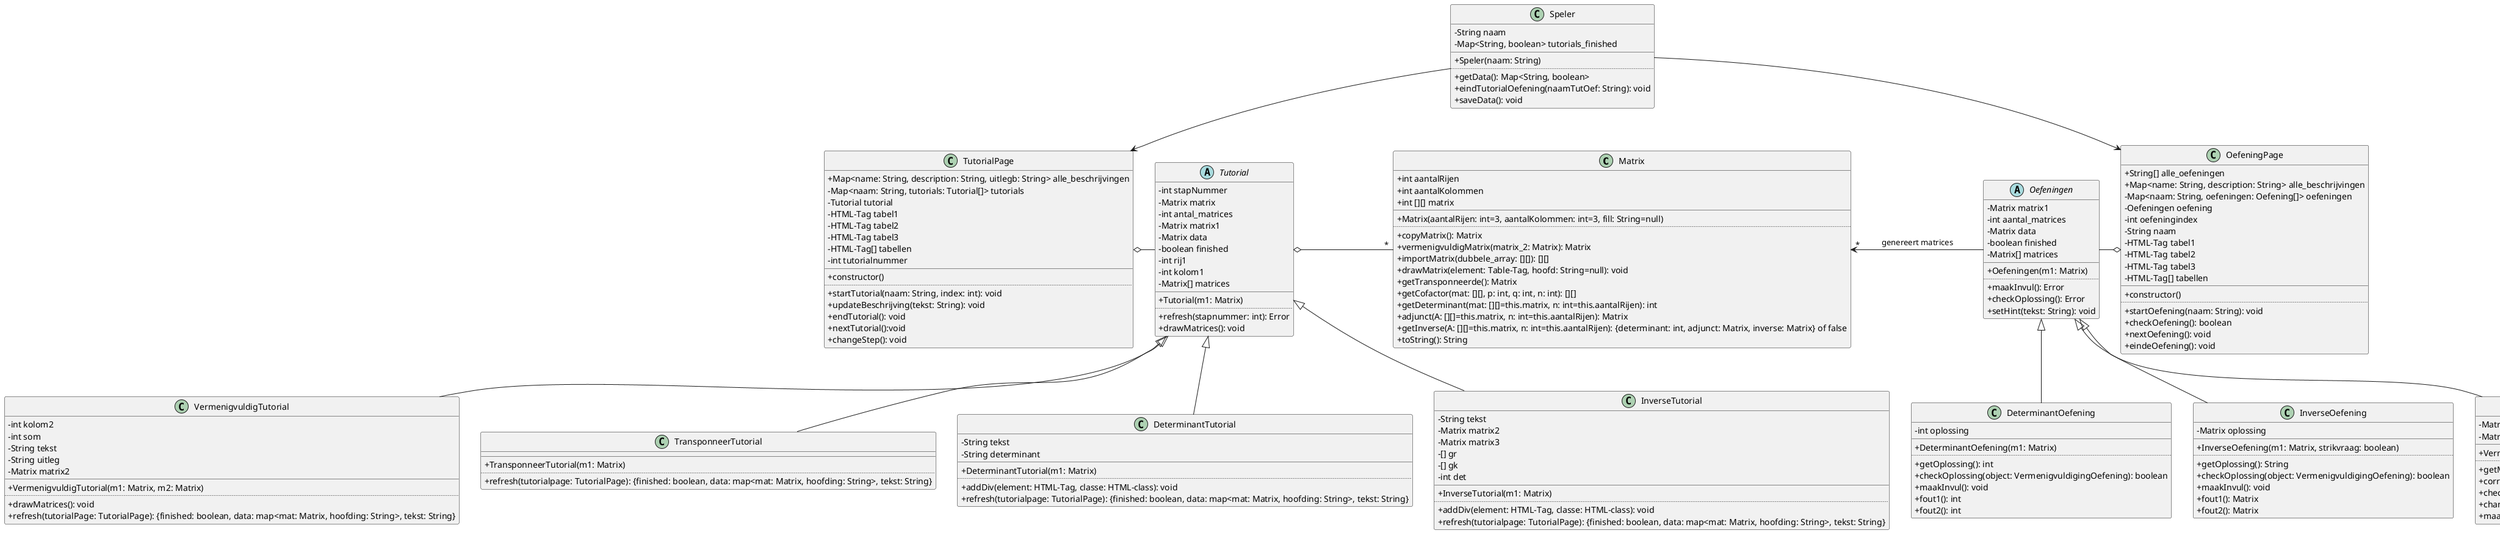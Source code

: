 


@startuml Matrix_Project
skinparam ClassAttributeIconSize 0 


class Matrix{
    + int aantalRijen
    + int aantalKolommen
    + int [][] matrix
    __
    + Matrix(aantalRijen: int=3, aantalKolommen: int=3, fill: String=null)
    ..
    + copyMatrix(): Matrix
    + vermenigvuldigMatrix(matrix_2: Matrix): Matrix
    + importMatrix(dubbele_array: [][]): [][]
    + drawMatrix(element: Table-Tag, hoofd: String=null): void
    + getTransponneerde(): Matrix
    + getCofactor(mat: [][], p: int, q: int, n: int): [][]
    + getDeterminant(mat: [][]=this.matrix, n: int=this.aantalRijen): int
    + adjunct(A: [][]=this.matrix, n: int=this.aantalRijen): Matrix
    + getInverse(A: [][]=this.matrix, n: int=this.aantalRijen): {determinant: int, adjunct: Matrix, inverse: Matrix} of false
    + toString(): String
}

class TutorialPage{
    + Map<name: String, description: String, uitlegb: String> alle_beschrijvingen
    - Map<naam: String, tutorials: Tutorial[]> tutorials
    - Tutorial tutorial
    - HTML-Tag tabel1
    - HTML-Tag tabel2
    - HTML-Tag tabel3
    - HTML-Tag[] tabellen
    - int tutorialnummer
    __
    + constructor()
    ..
    + startTutorial(naam: String, index: int): void
    + updateBeschrijving(tekst: String): void
    + endTutorial(): void
    + nextTutorial():void
    + changeStep(): void
}

class OefeningPage{
    + String[] alle_oefeningen
    + Map<name: String, description: String> alle_beschrijvingen
    - Map<naam: String, oefeningen: Oefening[]> oefeningen
    - Oefeningen oefening
    - int oefeningindex
    - String naam
    - HTML-Tag tabel1
    - HTML-Tag tabel2
    - HTML-Tag tabel3
    - HTML-Tag[] tabellen
    __
    + constructor()
    ..
    + startOefening(naam: String): void
    + checkOefening(): boolean
    + nextOefening(): void
    + eindeOefening(): void
}


abstract class Tutorial{
    - int stapNummer
    - Matrix matrix
    - int antal_matrices
    - Matrix matrix1
    - Matrix data
    - boolean finished
    - int rij1
    - int kolom1
    - Matrix[] matrices
    __
    + Tutorial(m1: Matrix)
    ..
    + refresh(stapnummer: int): Error
    + drawMatrices(): void
}

class VermenigvuldigTutorial{
    - int kolom2
    - int som
    - String tekst
    - String uitleg
    - Matrix matrix2
    __
    + VermenigvuldigTutorial(m1: Matrix, m2: Matrix)
    ..
    + drawMatrices(): void
    + refresh(tutorialPage: TutorialPage): {finished: boolean, data: map<mat: Matrix, hoofding: String>, tekst: String}
}

class TransponneerTutorial{
    __
    + TransponneerTutorial(m1: Matrix)
    ..
    + refresh(tutorialpage: TutorialPage): {finished: boolean, data: map<mat: Matrix, hoofding: String>, tekst: String}
}

class DeterminantTutorial{
    - String tekst
    - String determinant
    __
    + DeterminantTutorial(m1: Matrix)
    ..
    + addDiv(element: HTML-Tag, classe: HTML-class): void
    + refresh(tutorialpage: TutorialPage): {finished: boolean, data: map<mat: Matrix, hoofding: String>, tekst: String}
}

class InverseTutorial{
    - String tekst
    - Matrix matrix2
    - Matrix matrix3
    - [] gr
    - [] gk
    - int det
    __
    + InverseTutorial(m1: Matrix)
    ..
    + addDiv(element: HTML-Tag, classe: HTML-class): void
    + refresh(tutorialpage: TutorialPage): {finished: boolean, data: map<mat: Matrix, hoofding: String>, tekst: String}
}


abstract class Oefeningen{
    - Matrix matrix1
    - int aantal_matrices
    - Matrix data
    - boolean finished
    - Matrix[] matrices
    __
    + Oefeningen(m1: Matrix)
    ..
    + maakInvul(): Error
    + checkOplossing(): Error
    + setHint(tekst: String): void
}

class VermenigvuldigingOefening{
    - Matrix oplossing
    - Matrix matrix2
    __
    + VermenigvuldigingOefening(m1: Matrix, m2: Matrix)
    ..
    + getMatrix(): Matrix
    + correct(invul: Matrix): boolean
    + checkOplossing(object: VermenigvuldigingOefening): boolean
    + changeInvul(): void
    + maakInvul(): void
}

class DeterminantOefening{
    - int oplossing
    __
    + DeterminantOefening(m1: Matrix)
    ..
    + getOplossing(): int
    + checkOplossing(object: VermenigvuldigingOefening): boolean
    + maakInvul(): void
    + fout1(): int
    + fout2(): int
}

class InverseOefening{
    - Matrix oplossing
    __
    + InverseOefening(m1: Matrix, strikvraag: boolean)
    ..
    + getOplossing(): String
    + checkOplossing(object: VermenigvuldigingOefening): boolean
    + maakInvul(): void
    + fout1(): Matrix
    + fout2(): Matrix
}


class Speler{
    - String naam
    - Map<String, boolean> tutorials_finished
    __
    + Speler(naam: String)
    ..
    + getData(): Map<String, boolean>
    + eindTutorialOefening(naamTutOef: String): void
    + saveData(): void
}



Oefeningen <|-- VermenigvuldigingOefening
Oefeningen <|-- DeterminantOefening
Oefeningen <|-- InverseOefening

Matrix "*" <- Oefeningen  :genereert matrices
Tutorial o- "*" Matrix

TutorialPage  o- Tutorial
Oefeningen -o OefeningPage

Tutorial <|-- VermenigvuldigTutorial
Tutorial <|-- DeterminantTutorial
Tutorial <|-- InverseTutorial
Tutorial <|-- TransponneerTutorial

Speler --> TutorialPage
Speler --> OefeningPage
@enduml